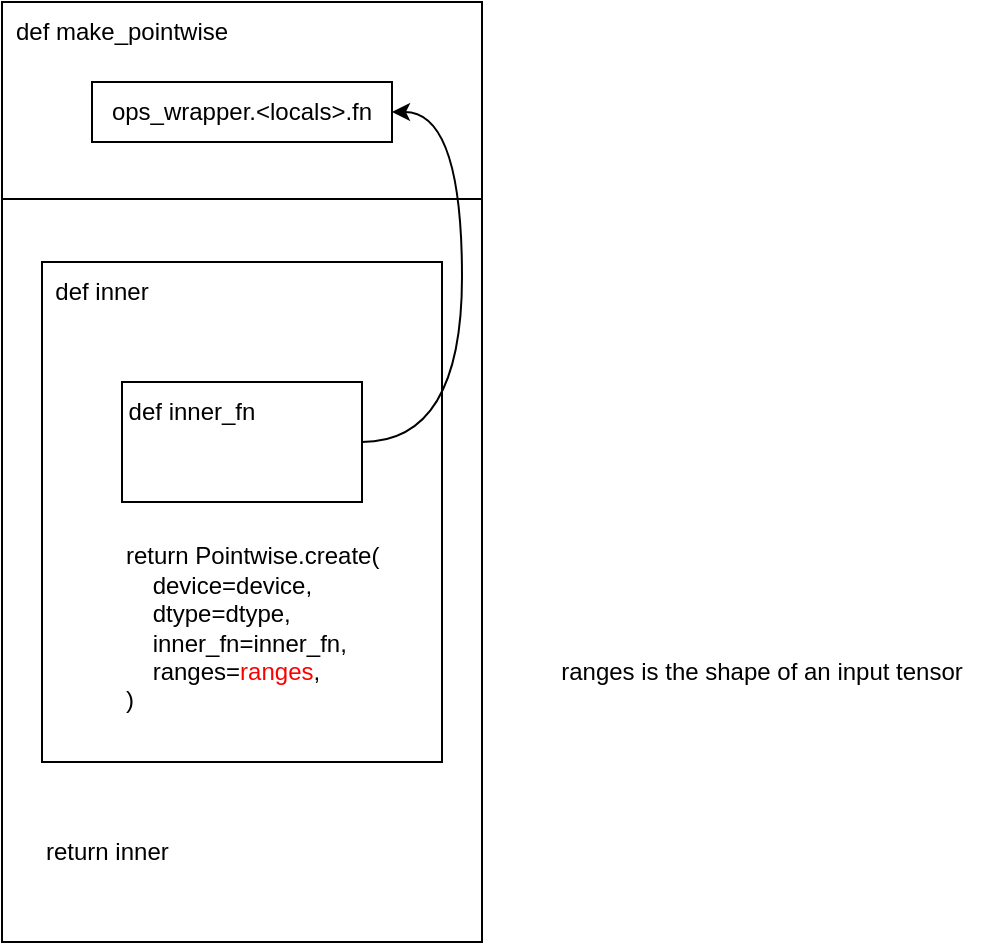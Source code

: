 <mxfile>
    <diagram id="yiyeWk-7yI5s-ZSOlSmv" name="Page-1">
        <mxGraphModel dx="1482" dy="826" grid="1" gridSize="10" guides="1" tooltips="1" connect="1" arrows="1" fold="1" page="1" pageScale="1" pageWidth="700" pageHeight="1000" math="0" shadow="0">
            <root>
                <mxCell id="0"/>
                <mxCell id="1" parent="0"/>
                <mxCell id="2" value="" style="rounded=0;whiteSpace=wrap;html=1;" vertex="1" parent="1">
                    <mxGeometry x="40" y="40" width="240" height="470" as="geometry"/>
                </mxCell>
                <mxCell id="3" value="&lt;div style=&quot;text-align: start;&quot;&gt;ops_wrapper.&amp;lt;locals&amp;gt;.fn&lt;/div&gt;" style="rounded=0;whiteSpace=wrap;html=1;" vertex="1" parent="1">
                    <mxGeometry x="85" y="80" width="150" height="30" as="geometry"/>
                </mxCell>
                <mxCell id="4" value="&lt;div style=&quot;background-color: transparent;&amp;nbsp; text-align: center; vertical-align: top;&quot;&gt;&lt;br&gt;&lt;/div&gt;" style="rounded=0;whiteSpace=wrap;html=1;align=center;" vertex="1" parent="1">
                    <mxGeometry x="60" y="170" width="200" height="250" as="geometry"/>
                </mxCell>
                <mxCell id="5" value="def inner" style="text;html=1;align=center;verticalAlign=middle;whiteSpace=wrap;rounded=0;" vertex="1" parent="1">
                    <mxGeometry x="60" y="170" width="60" height="30" as="geometry"/>
                </mxCell>
                <mxCell id="19" style="edgeStyle=orthogonalEdgeStyle;curved=1;html=1;exitX=1;exitY=0.5;exitDx=0;exitDy=0;entryX=1;entryY=0.5;entryDx=0;entryDy=0;" edge="1" parent="1" source="6" target="3">
                    <mxGeometry relative="1" as="geometry">
                        <Array as="points">
                            <mxPoint x="270" y="260"/>
                            <mxPoint x="270" y="95"/>
                        </Array>
                    </mxGeometry>
                </mxCell>
                <mxCell id="6" value="" style="rounded=0;whiteSpace=wrap;html=1;" vertex="1" parent="1">
                    <mxGeometry x="100" y="230" width="120" height="60" as="geometry"/>
                </mxCell>
                <mxCell id="10" value="def make_pointwise" style="text;html=1;align=center;verticalAlign=middle;whiteSpace=wrap;rounded=0;" vertex="1" parent="1">
                    <mxGeometry x="40" y="40" width="120" height="30" as="geometry"/>
                </mxCell>
                <mxCell id="11" value="" style="endArrow=none;html=1;curved=1;entryX=1;entryY=0.25;entryDx=0;entryDy=0;exitX=0;exitY=0.25;exitDx=0;exitDy=0;" edge="1" parent="1">
                    <mxGeometry width="50" height="50" relative="1" as="geometry">
                        <mxPoint x="40" y="138.5" as="sourcePoint"/>
                        <mxPoint x="280" y="138.5" as="targetPoint"/>
                    </mxGeometry>
                </mxCell>
                <mxCell id="12" value="def&amp;nbsp;inner_fn" style="text;html=1;align=center;verticalAlign=middle;whiteSpace=wrap;rounded=0;" vertex="1" parent="1">
                    <mxGeometry x="100" y="230" width="70" height="30" as="geometry"/>
                </mxCell>
                <mxCell id="14" value="&lt;div&gt;&lt;font color=&quot;#000000&quot;&gt;return Pointwise.create(&lt;/font&gt;&lt;/div&gt;&lt;div&gt;&lt;font color=&quot;#000000&quot;&gt;&amp;nbsp; &amp;nbsp; device=device,&lt;/font&gt;&lt;/div&gt;&lt;div&gt;&lt;font color=&quot;#000000&quot;&gt;&amp;nbsp; &amp;nbsp; dtype=dtype,&lt;/font&gt;&lt;/div&gt;&lt;div&gt;&lt;font color=&quot;#000000&quot;&gt;&amp;nbsp; &amp;nbsp; inner_fn=inner_fn,&lt;/font&gt;&lt;/div&gt;&lt;div&gt;&lt;font color=&quot;#000000&quot;&gt;&amp;nbsp; &amp;nbsp; ranges=&lt;/font&gt;&lt;font color=&quot;#ff0000&quot;&gt;ranges&lt;/font&gt;&lt;font color=&quot;#000000&quot;&gt;,&lt;/font&gt;&lt;/div&gt;&lt;div&gt;&lt;font color=&quot;#000000&quot;&gt;)&lt;/font&gt;&lt;/div&gt;" style="text;html=1;align=left;verticalAlign=middle;whiteSpace=wrap;rounded=0;" vertex="1" parent="1">
                    <mxGeometry x="100" y="300" width="130" height="105" as="geometry"/>
                </mxCell>
                <mxCell id="15" value="return inner" style="text;html=1;align=left;verticalAlign=middle;whiteSpace=wrap;rounded=0;" vertex="1" parent="1">
                    <mxGeometry x="60" y="450" width="200" height="30" as="geometry"/>
                </mxCell>
                <mxCell id="20" value="ranges is the shape of an input tensor" style="text;html=1;align=center;verticalAlign=middle;whiteSpace=wrap;rounded=0;" vertex="1" parent="1">
                    <mxGeometry x="300" y="360" width="240" height="30" as="geometry"/>
                </mxCell>
            </root>
        </mxGraphModel>
    </diagram>
</mxfile>
